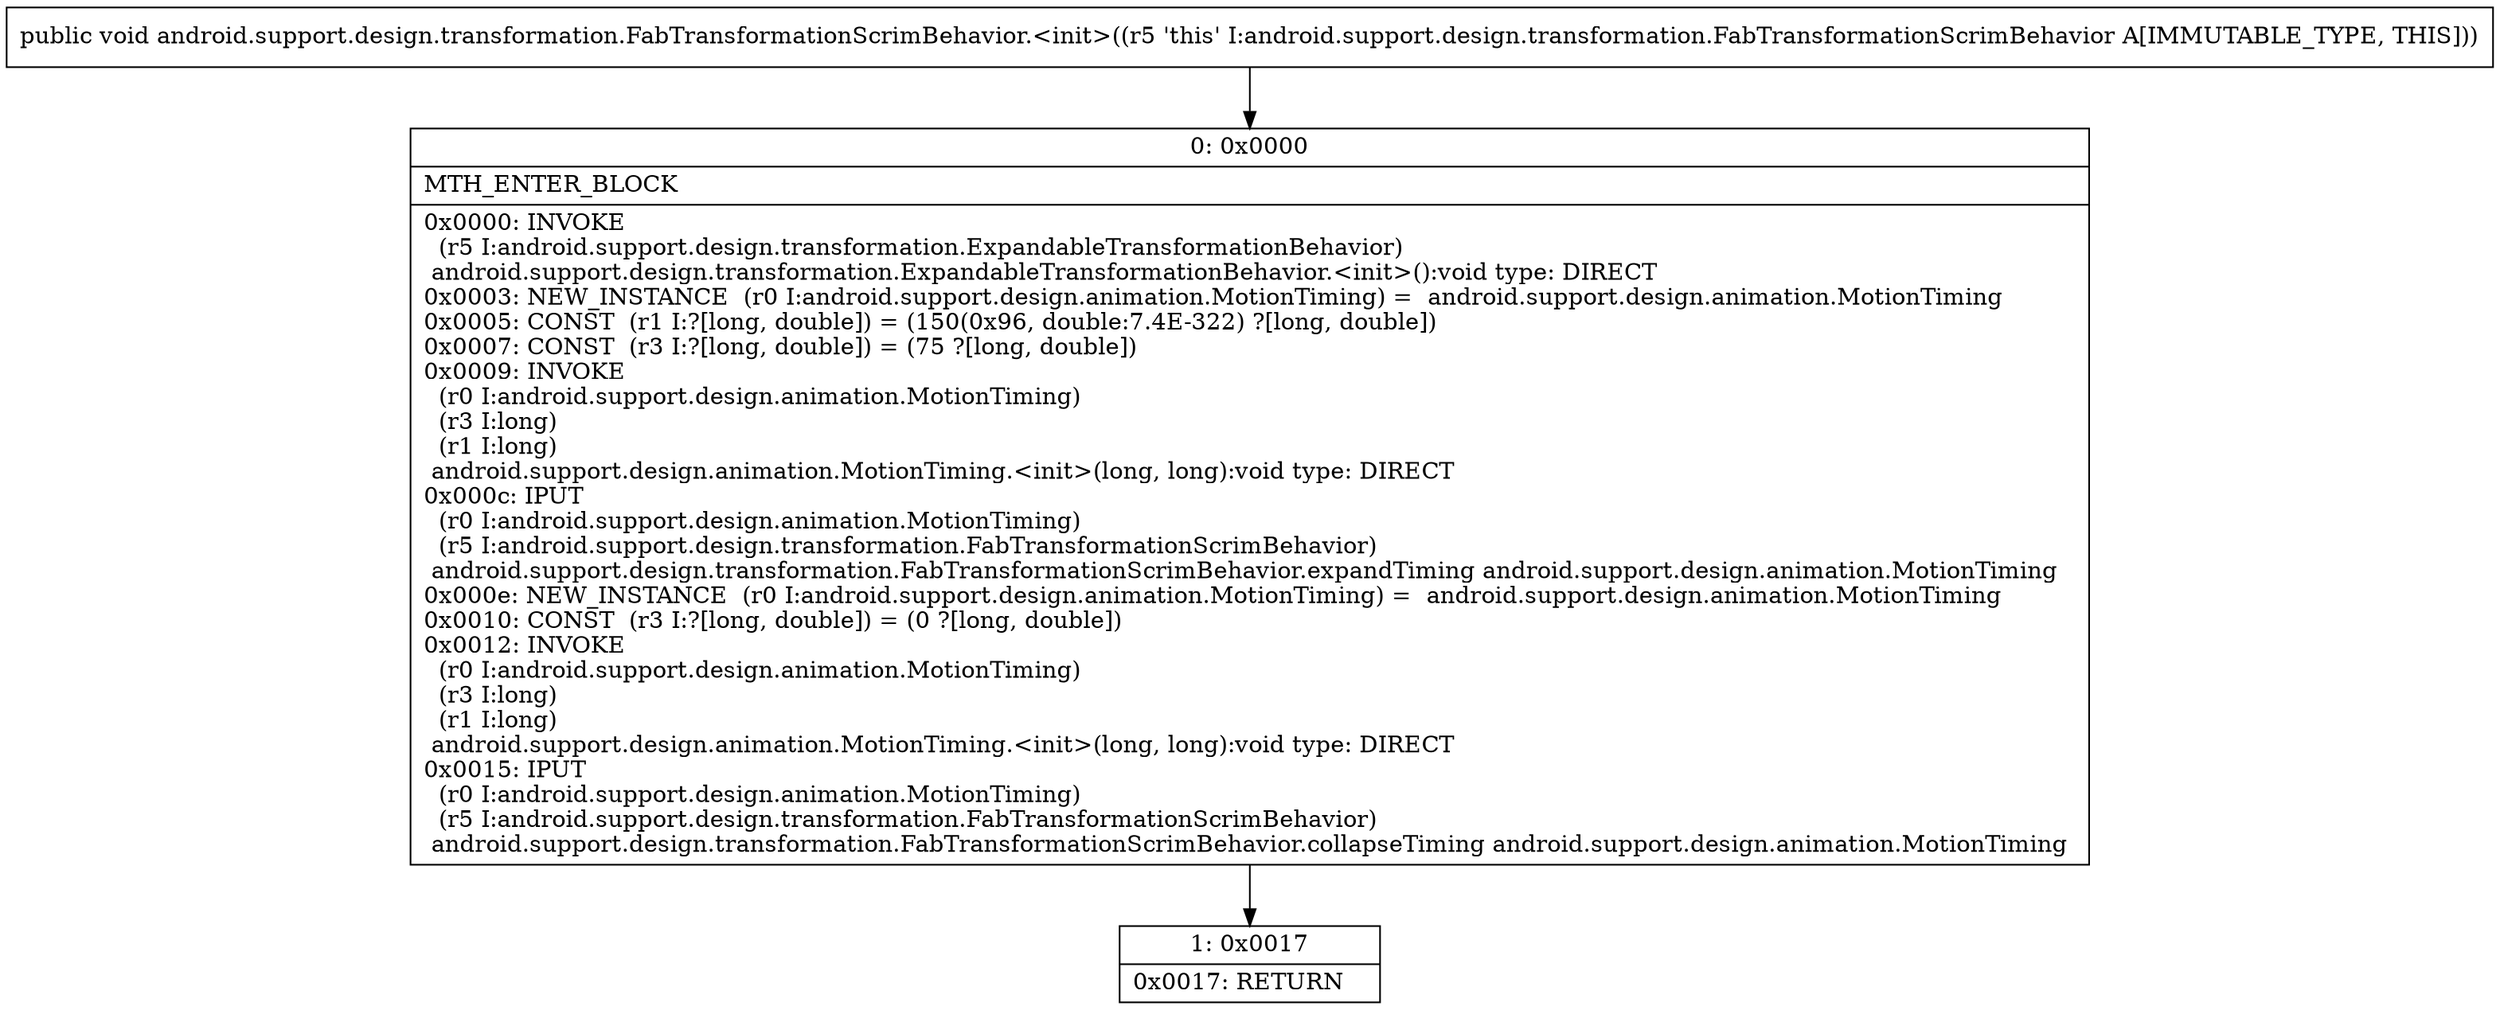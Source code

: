 digraph "CFG forandroid.support.design.transformation.FabTransformationScrimBehavior.\<init\>()V" {
Node_0 [shape=record,label="{0\:\ 0x0000|MTH_ENTER_BLOCK\l|0x0000: INVOKE  \l  (r5 I:android.support.design.transformation.ExpandableTransformationBehavior)\l android.support.design.transformation.ExpandableTransformationBehavior.\<init\>():void type: DIRECT \l0x0003: NEW_INSTANCE  (r0 I:android.support.design.animation.MotionTiming) =  android.support.design.animation.MotionTiming \l0x0005: CONST  (r1 I:?[long, double]) = (150(0x96, double:7.4E\-322) ?[long, double]) \l0x0007: CONST  (r3 I:?[long, double]) = (75 ?[long, double]) \l0x0009: INVOKE  \l  (r0 I:android.support.design.animation.MotionTiming)\l  (r3 I:long)\l  (r1 I:long)\l android.support.design.animation.MotionTiming.\<init\>(long, long):void type: DIRECT \l0x000c: IPUT  \l  (r0 I:android.support.design.animation.MotionTiming)\l  (r5 I:android.support.design.transformation.FabTransformationScrimBehavior)\l android.support.design.transformation.FabTransformationScrimBehavior.expandTiming android.support.design.animation.MotionTiming \l0x000e: NEW_INSTANCE  (r0 I:android.support.design.animation.MotionTiming) =  android.support.design.animation.MotionTiming \l0x0010: CONST  (r3 I:?[long, double]) = (0 ?[long, double]) \l0x0012: INVOKE  \l  (r0 I:android.support.design.animation.MotionTiming)\l  (r3 I:long)\l  (r1 I:long)\l android.support.design.animation.MotionTiming.\<init\>(long, long):void type: DIRECT \l0x0015: IPUT  \l  (r0 I:android.support.design.animation.MotionTiming)\l  (r5 I:android.support.design.transformation.FabTransformationScrimBehavior)\l android.support.design.transformation.FabTransformationScrimBehavior.collapseTiming android.support.design.animation.MotionTiming \l}"];
Node_1 [shape=record,label="{1\:\ 0x0017|0x0017: RETURN   \l}"];
MethodNode[shape=record,label="{public void android.support.design.transformation.FabTransformationScrimBehavior.\<init\>((r5 'this' I:android.support.design.transformation.FabTransformationScrimBehavior A[IMMUTABLE_TYPE, THIS])) }"];
MethodNode -> Node_0;
Node_0 -> Node_1;
}

